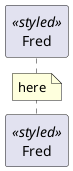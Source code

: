 @startuml
<style>
root {
    .styled {
        BorderColor #999999;
        BorderThickness 5
    }
}
</style>
participant "Fred" as fred<<styled>>
note over fred
here
end note
@enduml